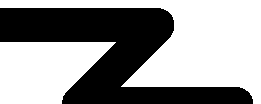 beginfig(0)

z1=(0, cm);
z2=(2cm, cm);
z3=(cm, 0);
z4=(3cm, 0);

begingroup
	interim linecap:=rounded;
	draw z1--z2--z3--z4 withpen pencircle scaled pc;
endgroup;
draw z1--z2--z3--z4 withcolor black;
draw z1 withpen hugepen withcolor black;
draw z2 withpen hugepen withcolor black;
draw z3 withpen hugepen withcolor black;
draw z4 withpen hugepen withcolor black;

endfig
